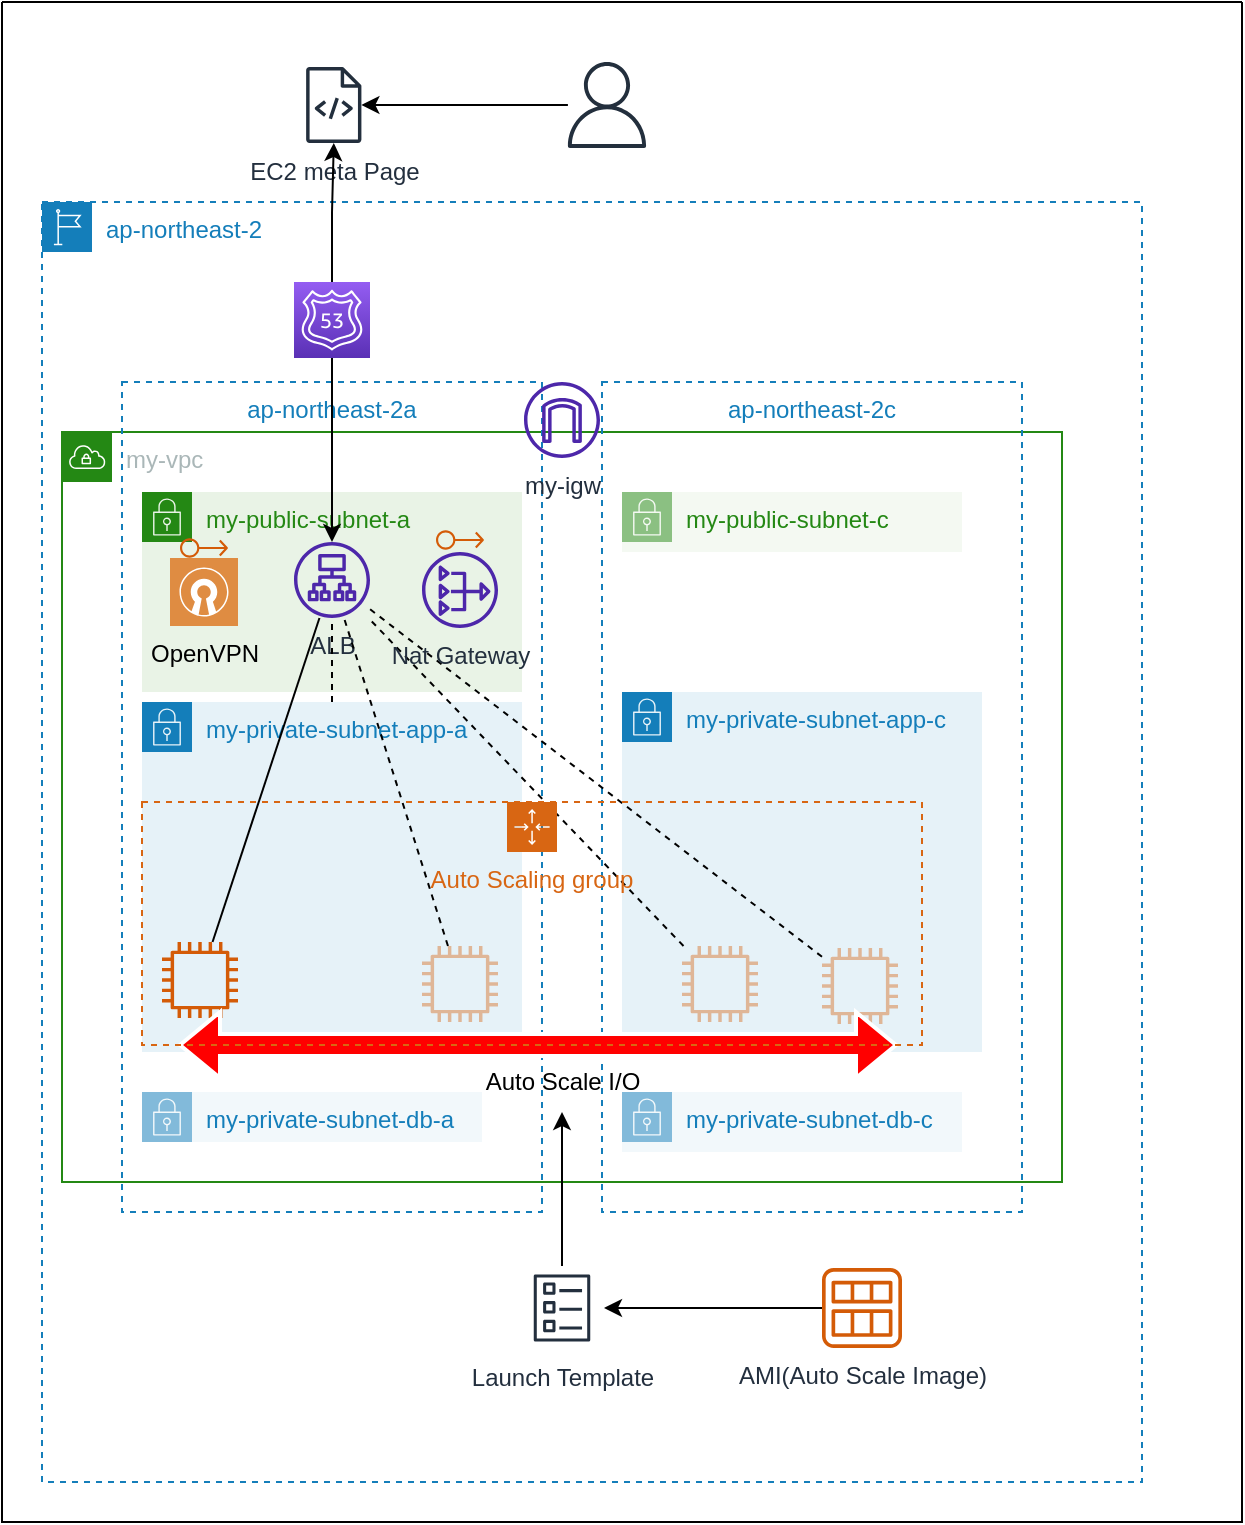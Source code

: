 <mxfile version="21.6.6" type="github">
  <diagram name="페이지-1" id="v46Kw6hZMWN8n9hihEqH">
    <mxGraphModel dx="674" dy="1111" grid="1" gridSize="10" guides="1" tooltips="1" connect="1" arrows="1" fold="1" page="1" pageScale="1" pageWidth="827" pageHeight="1169" math="0" shadow="0">
      <root>
        <mxCell id="0" />
        <mxCell id="1" parent="0" />
        <mxCell id="Re4XzMObqfCqmsB2IL9Q-99" value="" style="swimlane;startSize=0;" parent="1" vertex="1">
          <mxGeometry x="30" y="30" width="620" height="760" as="geometry" />
        </mxCell>
        <mxCell id="Re4XzMObqfCqmsB2IL9Q-1" value="ap-northeast-2" style="points=[[0,0],[0.25,0],[0.5,0],[0.75,0],[1,0],[1,0.25],[1,0.5],[1,0.75],[1,1],[0.75,1],[0.5,1],[0.25,1],[0,1],[0,0.75],[0,0.5],[0,0.25]];outlineConnect=0;gradientColor=none;html=1;whiteSpace=wrap;fontSize=12;fontStyle=0;container=1;pointerEvents=0;collapsible=0;recursiveResize=0;shape=mxgraph.aws4.group;grIcon=mxgraph.aws4.group_region;strokeColor=#147EBA;fillColor=none;verticalAlign=top;align=left;spacingLeft=30;fontColor=#147EBA;dashed=1;" parent="Re4XzMObqfCqmsB2IL9Q-99" vertex="1">
          <mxGeometry x="20" y="100" width="550" height="640" as="geometry" />
        </mxCell>
        <mxCell id="Re4XzMObqfCqmsB2IL9Q-2" value="my-vpc" style="points=[[0,0],[0.25,0],[0.5,0],[0.75,0],[1,0],[1,0.25],[1,0.5],[1,0.75],[1,1],[0.75,1],[0.5,1],[0.25,1],[0,1],[0,0.75],[0,0.5],[0,0.25]];outlineConnect=0;gradientColor=none;html=1;whiteSpace=wrap;fontSize=12;fontStyle=0;container=1;pointerEvents=0;collapsible=0;recursiveResize=0;shape=mxgraph.aws4.group;grIcon=mxgraph.aws4.group_vpc;strokeColor=#248814;fillColor=none;verticalAlign=top;align=left;spacingLeft=30;fontColor=#AAB7B8;dashed=0;" parent="Re4XzMObqfCqmsB2IL9Q-1" vertex="1">
          <mxGeometry x="10" y="115" width="500" height="375" as="geometry" />
        </mxCell>
        <mxCell id="Re4XzMObqfCqmsB2IL9Q-4" value="ap-northeast-2c" style="fillColor=none;strokeColor=#147EBA;dashed=1;verticalAlign=top;fontStyle=0;fontColor=#147EBA;whiteSpace=wrap;html=1;" parent="Re4XzMObqfCqmsB2IL9Q-2" vertex="1">
          <mxGeometry x="270" y="-25" width="210" height="415" as="geometry" />
        </mxCell>
        <mxCell id="Re4XzMObqfCqmsB2IL9Q-3" value="ap-northeast-2a" style="fillColor=none;strokeColor=#147EBA;dashed=1;verticalAlign=top;fontStyle=0;fontColor=#147EBA;whiteSpace=wrap;html=1;" parent="Re4XzMObqfCqmsB2IL9Q-2" vertex="1">
          <mxGeometry x="30" y="-25" width="210" height="415" as="geometry" />
        </mxCell>
        <mxCell id="Re4XzMObqfCqmsB2IL9Q-6" value="my-private-subnet-app-a" style="points=[[0,0],[0.25,0],[0.5,0],[0.75,0],[1,0],[1,0.25],[1,0.5],[1,0.75],[1,1],[0.75,1],[0.5,1],[0.25,1],[0,1],[0,0.75],[0,0.5],[0,0.25]];outlineConnect=0;gradientColor=none;html=1;whiteSpace=wrap;fontSize=12;fontStyle=0;container=1;pointerEvents=0;collapsible=0;recursiveResize=0;shape=mxgraph.aws4.group;grIcon=mxgraph.aws4.group_security_group;grStroke=0;strokeColor=#147EBA;fillColor=#E6F2F8;verticalAlign=top;align=left;spacingLeft=30;fontColor=#147EBA;dashed=0;" parent="Re4XzMObqfCqmsB2IL9Q-2" vertex="1">
          <mxGeometry x="40.0" y="135" width="190" height="175" as="geometry" />
        </mxCell>
        <mxCell id="Re4XzMObqfCqmsB2IL9Q-5" value="my-public-subnet-a" style="points=[[0,0],[0.25,0],[0.5,0],[0.75,0],[1,0],[1,0.25],[1,0.5],[1,0.75],[1,1],[0.75,1],[0.5,1],[0.25,1],[0,1],[0,0.75],[0,0.5],[0,0.25]];outlineConnect=0;gradientColor=none;html=1;whiteSpace=wrap;fontSize=12;fontStyle=0;container=1;pointerEvents=0;collapsible=0;recursiveResize=0;shape=mxgraph.aws4.group;grIcon=mxgraph.aws4.group_security_group;grStroke=0;strokeColor=#248814;fillColor=#E9F3E6;verticalAlign=top;align=left;spacingLeft=30;fontColor=#248814;dashed=0;" parent="Re4XzMObqfCqmsB2IL9Q-2" vertex="1">
          <mxGeometry x="40" y="30" width="190" height="100" as="geometry" />
        </mxCell>
        <mxCell id="whf_MD7dpo_F-JLpSCtN-2" value="ALB" style="sketch=0;outlineConnect=0;fontColor=#232F3E;gradientColor=none;fillColor=#4D27AA;strokeColor=none;dashed=0;verticalLabelPosition=bottom;verticalAlign=top;align=center;html=1;fontSize=12;fontStyle=0;aspect=fixed;pointerEvents=1;shape=mxgraph.aws4.application_load_balancer;" parent="Re4XzMObqfCqmsB2IL9Q-5" vertex="1">
          <mxGeometry x="76" y="25" width="38" height="38" as="geometry" />
        </mxCell>
        <mxCell id="SsbbniHf2b7JN2RgqCES-25" value="OpenVPN" style="sketch=0;pointerEvents=1;shadow=0;dashed=0;html=1;strokeColor=none;fillColor=#DF8C42;labelPosition=center;verticalLabelPosition=bottom;verticalAlign=top;align=center;outlineConnect=0;shape=mxgraph.veeam2.open_vpn;" vertex="1" parent="Re4XzMObqfCqmsB2IL9Q-5">
          <mxGeometry x="14" y="33" width="34" height="34" as="geometry" />
        </mxCell>
        <mxCell id="SsbbniHf2b7JN2RgqCES-27" value="" style="sketch=0;outlineConnect=0;fontColor=#232F3E;gradientColor=none;fillColor=#D45B07;strokeColor=none;dashed=0;verticalLabelPosition=bottom;verticalAlign=top;align=center;html=1;fontSize=12;fontStyle=0;aspect=fixed;pointerEvents=1;shape=mxgraph.aws4.elastic_ip_address;" vertex="1" parent="Re4XzMObqfCqmsB2IL9Q-5">
          <mxGeometry x="147" y="19" width="24" height="10" as="geometry" />
        </mxCell>
        <mxCell id="SsbbniHf2b7JN2RgqCES-29" value="" style="sketch=0;outlineConnect=0;fontColor=#232F3E;gradientColor=none;fillColor=#D45B07;strokeColor=none;dashed=0;verticalLabelPosition=bottom;verticalAlign=top;align=center;html=1;fontSize=12;fontStyle=0;aspect=fixed;pointerEvents=1;shape=mxgraph.aws4.elastic_ip_address;" vertex="1" parent="Re4XzMObqfCqmsB2IL9Q-5">
          <mxGeometry x="19" y="23" width="24" height="10" as="geometry" />
        </mxCell>
        <mxCell id="Re4XzMObqfCqmsB2IL9Q-7" value="my-private-subnet-db-a" style="points=[[0,0],[0.25,0],[0.5,0],[0.75,0],[1,0],[1,0.25],[1,0.5],[1,0.75],[1,1],[0.75,1],[0.5,1],[0.25,1],[0,1],[0,0.75],[0,0.5],[0,0.25]];outlineConnect=0;gradientColor=none;html=1;whiteSpace=wrap;fontSize=12;fontStyle=0;container=1;pointerEvents=0;collapsible=0;recursiveResize=0;shape=mxgraph.aws4.group;grIcon=mxgraph.aws4.group_security_group;grStroke=0;strokeColor=#147EBA;fillColor=#E6F2F8;verticalAlign=top;align=left;spacingLeft=30;fontColor=#147EBA;dashed=0;opacity=50;" parent="Re4XzMObqfCqmsB2IL9Q-2" vertex="1">
          <mxGeometry x="40" y="330" width="170" height="25" as="geometry" />
        </mxCell>
        <mxCell id="Re4XzMObqfCqmsB2IL9Q-8" value="my-public-subnet-c" style="points=[[0,0],[0.25,0],[0.5,0],[0.75,0],[1,0],[1,0.25],[1,0.5],[1,0.75],[1,1],[0.75,1],[0.5,1],[0.25,1],[0,1],[0,0.75],[0,0.5],[0,0.25]];outlineConnect=0;gradientColor=none;html=1;whiteSpace=wrap;fontSize=12;fontStyle=0;container=1;pointerEvents=0;collapsible=0;recursiveResize=0;shape=mxgraph.aws4.group;grIcon=mxgraph.aws4.group_security_group;grStroke=0;strokeColor=#248814;fillColor=#E9F3E6;verticalAlign=top;align=left;spacingLeft=30;fontColor=#248814;dashed=0;opacity=50;" parent="Re4XzMObqfCqmsB2IL9Q-2" vertex="1">
          <mxGeometry x="280" y="30" width="170" height="30" as="geometry" />
        </mxCell>
        <mxCell id="Re4XzMObqfCqmsB2IL9Q-10" value="my-private-subnet-app-c" style="points=[[0,0],[0.25,0],[0.5,0],[0.75,0],[1,0],[1,0.25],[1,0.5],[1,0.75],[1,1],[0.75,1],[0.5,1],[0.25,1],[0,1],[0,0.75],[0,0.5],[0,0.25]];outlineConnect=0;gradientColor=none;html=1;whiteSpace=wrap;fontSize=12;fontStyle=0;container=1;pointerEvents=0;collapsible=0;recursiveResize=0;shape=mxgraph.aws4.group;grIcon=mxgraph.aws4.group_security_group;grStroke=0;strokeColor=#147EBA;fillColor=#E6F2F8;verticalAlign=top;align=left;spacingLeft=30;fontColor=#147EBA;dashed=0;" parent="Re4XzMObqfCqmsB2IL9Q-2" vertex="1">
          <mxGeometry x="280" y="130" width="180" height="180" as="geometry" />
        </mxCell>
        <mxCell id="Re4XzMObqfCqmsB2IL9Q-11" value="my-private-subnet-db-c" style="points=[[0,0],[0.25,0],[0.5,0],[0.75,0],[1,0],[1,0.25],[1,0.5],[1,0.75],[1,1],[0.75,1],[0.5,1],[0.25,1],[0,1],[0,0.75],[0,0.5],[0,0.25]];outlineConnect=0;gradientColor=none;html=1;whiteSpace=wrap;fontSize=12;fontStyle=0;container=1;pointerEvents=0;collapsible=0;recursiveResize=0;shape=mxgraph.aws4.group;grIcon=mxgraph.aws4.group_security_group;grStroke=0;strokeColor=#147EBA;fillColor=#E6F2F8;verticalAlign=top;align=left;spacingLeft=30;fontColor=#147EBA;dashed=0;opacity=50;" parent="Re4XzMObqfCqmsB2IL9Q-2" vertex="1">
          <mxGeometry x="280" y="330" width="170" height="30" as="geometry" />
        </mxCell>
        <mxCell id="SsbbniHf2b7JN2RgqCES-6" value="" style="sketch=0;outlineConnect=0;fontColor=#232F3E;gradientColor=none;fillColor=#D45B07;strokeColor=none;dashed=0;verticalLabelPosition=bottom;verticalAlign=top;align=center;html=1;fontSize=12;fontStyle=0;aspect=fixed;pointerEvents=1;shape=mxgraph.aws4.instance2;opacity=40;" vertex="1" parent="Re4XzMObqfCqmsB2IL9Q-2">
          <mxGeometry x="310" y="257" width="38" height="38" as="geometry" />
        </mxCell>
        <mxCell id="SsbbniHf2b7JN2RgqCES-9" value="" style="endArrow=none;dashed=1;html=1;rounded=0;" edge="1" parent="Re4XzMObqfCqmsB2IL9Q-2" source="Re4XzMObqfCqmsB2IL9Q-6" target="whf_MD7dpo_F-JLpSCtN-2">
          <mxGeometry width="50" height="50" relative="1" as="geometry">
            <mxPoint x="144" y="185" as="sourcePoint" />
            <mxPoint x="141" y="143" as="targetPoint" />
          </mxGeometry>
        </mxCell>
        <mxCell id="SsbbniHf2b7JN2RgqCES-4" value="" style="sketch=0;outlineConnect=0;fontColor=#232F3E;gradientColor=none;fillColor=#D45B07;strokeColor=none;dashed=0;verticalLabelPosition=bottom;verticalAlign=top;align=center;html=1;fontSize=12;fontStyle=0;aspect=fixed;pointerEvents=1;shape=mxgraph.aws4.instance2;" vertex="1" parent="Re4XzMObqfCqmsB2IL9Q-2">
          <mxGeometry x="50" y="255" width="38" height="38" as="geometry" />
        </mxCell>
        <mxCell id="SsbbniHf2b7JN2RgqCES-7" value="" style="endArrow=none;html=1;rounded=0;" edge="1" parent="Re4XzMObqfCqmsB2IL9Q-2" source="SsbbniHf2b7JN2RgqCES-4" target="whf_MD7dpo_F-JLpSCtN-2">
          <mxGeometry width="50" height="50" relative="1" as="geometry">
            <mxPoint x="80" y="325" as="sourcePoint" />
            <mxPoint x="130" y="140" as="targetPoint" />
          </mxGeometry>
        </mxCell>
        <mxCell id="SsbbniHf2b7JN2RgqCES-22" value="" style="endArrow=none;dashed=1;html=1;rounded=0;" edge="1" parent="Re4XzMObqfCqmsB2IL9Q-2" source="SsbbniHf2b7JN2RgqCES-6" target="whf_MD7dpo_F-JLpSCtN-2">
          <mxGeometry width="50" height="50" relative="1" as="geometry">
            <mxPoint x="253" y="500" as="sourcePoint" />
            <mxPoint x="201" y="338" as="targetPoint" />
          </mxGeometry>
        </mxCell>
        <mxCell id="SsbbniHf2b7JN2RgqCES-23" value="" style="sketch=0;outlineConnect=0;fontColor=#232F3E;gradientColor=none;fillColor=#D45B07;strokeColor=none;dashed=0;verticalLabelPosition=bottom;verticalAlign=top;align=center;html=1;fontSize=12;fontStyle=0;aspect=fixed;pointerEvents=1;shape=mxgraph.aws4.instance2;opacity=40;" vertex="1" parent="Re4XzMObqfCqmsB2IL9Q-2">
          <mxGeometry x="380" y="258" width="38" height="38" as="geometry" />
        </mxCell>
        <mxCell id="SsbbniHf2b7JN2RgqCES-24" value="" style="endArrow=none;dashed=1;html=1;rounded=0;" edge="1" parent="Re4XzMObqfCqmsB2IL9Q-2" source="SsbbniHf2b7JN2RgqCES-23" target="whf_MD7dpo_F-JLpSCtN-2">
          <mxGeometry width="50" height="50" relative="1" as="geometry">
            <mxPoint x="341" y="275" as="sourcePoint" />
            <mxPoint x="183" y="103" as="targetPoint" />
          </mxGeometry>
        </mxCell>
        <mxCell id="SsbbniHf2b7JN2RgqCES-8" value="" style="endArrow=none;dashed=1;html=1;rounded=0;" edge="1" parent="Re4XzMObqfCqmsB2IL9Q-2" source="SsbbniHf2b7JN2RgqCES-5" target="whf_MD7dpo_F-JLpSCtN-2">
          <mxGeometry width="50" height="50" relative="1" as="geometry">
            <mxPoint x="150" y="165" as="sourcePoint" />
            <mxPoint x="200" y="115" as="targetPoint" />
          </mxGeometry>
        </mxCell>
        <mxCell id="SsbbniHf2b7JN2RgqCES-12" value="" style="shape=flexArrow;endArrow=classic;startArrow=classic;html=1;rounded=0;strokeColor=#ffffff;strokeWidth=2;fillColor=#ff0000;" edge="1" parent="Re4XzMObqfCqmsB2IL9Q-2">
          <mxGeometry width="100" height="100" relative="1" as="geometry">
            <mxPoint x="58" y="306.5" as="sourcePoint" />
            <mxPoint x="418" y="306.5" as="targetPoint" />
          </mxGeometry>
        </mxCell>
        <mxCell id="SsbbniHf2b7JN2RgqCES-15" value="Auto Scaling group" style="points=[[0,0],[0.25,0],[0.5,0],[0.75,0],[1,0],[1,0.25],[1,0.5],[1,0.75],[1,1],[0.75,1],[0.5,1],[0.25,1],[0,1],[0,0.75],[0,0.5],[0,0.25]];outlineConnect=0;gradientColor=none;html=1;whiteSpace=wrap;fontSize=12;fontStyle=0;container=1;pointerEvents=0;collapsible=0;recursiveResize=0;shape=mxgraph.aws4.groupCenter;grIcon=mxgraph.aws4.group_auto_scaling_group;grStroke=1;strokeColor=#D86613;fillColor=none;verticalAlign=top;align=center;fontColor=#D86613;dashed=1;spacingTop=25;" vertex="1" parent="Re4XzMObqfCqmsB2IL9Q-2">
          <mxGeometry x="40" y="185" width="390" height="121.5" as="geometry" />
        </mxCell>
        <mxCell id="SsbbniHf2b7JN2RgqCES-5" value="" style="sketch=0;outlineConnect=0;fontColor=#232F3E;gradientColor=none;fillColor=#D45B07;strokeColor=none;dashed=0;verticalLabelPosition=bottom;verticalAlign=top;align=center;html=1;fontSize=12;fontStyle=0;aspect=fixed;pointerEvents=1;shape=mxgraph.aws4.instance2;opacity=40;" vertex="1" parent="SsbbniHf2b7JN2RgqCES-15">
          <mxGeometry x="140" y="72" width="38" height="38" as="geometry" />
        </mxCell>
        <mxCell id="SsbbniHf2b7JN2RgqCES-13" value="Auto Scale I/O" style="text;html=1;strokeColor=none;fillColor=none;align=center;verticalAlign=middle;whiteSpace=wrap;rounded=0;" vertex="1" parent="Re4XzMObqfCqmsB2IL9Q-2">
          <mxGeometry x="196.5" y="310" width="107" height="30" as="geometry" />
        </mxCell>
        <mxCell id="SsbbniHf2b7JN2RgqCES-26" value="Nat Gateway" style="sketch=0;outlineConnect=0;fontColor=#232F3E;gradientColor=none;fillColor=#4D27AA;strokeColor=none;dashed=0;verticalLabelPosition=bottom;verticalAlign=top;align=center;html=1;fontSize=12;fontStyle=0;aspect=fixed;pointerEvents=1;shape=mxgraph.aws4.nat_gateway;" vertex="1" parent="Re4XzMObqfCqmsB2IL9Q-2">
          <mxGeometry x="180" y="60" width="38" height="38" as="geometry" />
        </mxCell>
        <mxCell id="Re4XzMObqfCqmsB2IL9Q-41" value="my-igw" style="sketch=0;outlineConnect=0;fontColor=#232F3E;gradientColor=none;fillColor=#4D27AA;strokeColor=none;dashed=0;verticalLabelPosition=bottom;verticalAlign=top;align=center;html=1;fontSize=12;fontStyle=0;aspect=fixed;pointerEvents=1;shape=mxgraph.aws4.internet_gateway;" parent="Re4XzMObqfCqmsB2IL9Q-1" vertex="1">
          <mxGeometry x="241" y="90" width="38" height="38" as="geometry" />
        </mxCell>
        <mxCell id="SsbbniHf2b7JN2RgqCES-14" style="edgeStyle=orthogonalEdgeStyle;rounded=0;orthogonalLoop=1;jettySize=auto;html=1;" edge="1" parent="Re4XzMObqfCqmsB2IL9Q-1" source="SsbbniHf2b7JN2RgqCES-1" target="SsbbniHf2b7JN2RgqCES-13">
          <mxGeometry relative="1" as="geometry" />
        </mxCell>
        <mxCell id="SsbbniHf2b7JN2RgqCES-1" value="Launch Template" style="sketch=0;outlineConnect=0;fontColor=#232F3E;gradientColor=none;strokeColor=#232F3E;fillColor=#ffffff;dashed=0;verticalLabelPosition=bottom;verticalAlign=top;align=center;html=1;fontSize=12;fontStyle=0;aspect=fixed;shape=mxgraph.aws4.resourceIcon;resIcon=mxgraph.aws4.template;" vertex="1" parent="Re4XzMObqfCqmsB2IL9Q-1">
          <mxGeometry x="239" y="532" width="42" height="42" as="geometry" />
        </mxCell>
        <mxCell id="SsbbniHf2b7JN2RgqCES-3" style="edgeStyle=orthogonalEdgeStyle;rounded=0;orthogonalLoop=1;jettySize=auto;html=1;" edge="1" parent="Re4XzMObqfCqmsB2IL9Q-1" source="SsbbniHf2b7JN2RgqCES-2" target="SsbbniHf2b7JN2RgqCES-1">
          <mxGeometry relative="1" as="geometry" />
        </mxCell>
        <mxCell id="SsbbniHf2b7JN2RgqCES-2" value="AMI(Auto Scale Image)" style="sketch=0;outlineConnect=0;fontColor=#232F3E;gradientColor=none;fillColor=#D45B07;strokeColor=none;dashed=0;verticalLabelPosition=bottom;verticalAlign=top;align=center;html=1;fontSize=12;fontStyle=0;aspect=fixed;pointerEvents=1;shape=mxgraph.aws4.ami;" vertex="1" parent="Re4XzMObqfCqmsB2IL9Q-1">
          <mxGeometry x="390" y="533" width="40" height="40" as="geometry" />
        </mxCell>
        <mxCell id="SsbbniHf2b7JN2RgqCES-21" style="edgeStyle=orthogonalEdgeStyle;rounded=0;orthogonalLoop=1;jettySize=auto;html=1;" edge="1" parent="Re4XzMObqfCqmsB2IL9Q-1" source="SsbbniHf2b7JN2RgqCES-10" target="whf_MD7dpo_F-JLpSCtN-2">
          <mxGeometry relative="1" as="geometry" />
        </mxCell>
        <mxCell id="SsbbniHf2b7JN2RgqCES-10" value="" style="sketch=0;points=[[0,0,0],[0.25,0,0],[0.5,0,0],[0.75,0,0],[1,0,0],[0,1,0],[0.25,1,0],[0.5,1,0],[0.75,1,0],[1,1,0],[0,0.25,0],[0,0.5,0],[0,0.75,0],[1,0.25,0],[1,0.5,0],[1,0.75,0]];outlineConnect=0;fontColor=#232F3E;gradientColor=#945DF2;gradientDirection=north;fillColor=#5A30B5;strokeColor=#ffffff;dashed=0;verticalLabelPosition=bottom;verticalAlign=top;align=center;html=1;fontSize=12;fontStyle=0;aspect=fixed;shape=mxgraph.aws4.resourceIcon;resIcon=mxgraph.aws4.route_53;" vertex="1" parent="Re4XzMObqfCqmsB2IL9Q-1">
          <mxGeometry x="126" y="40" width="38" height="38" as="geometry" />
        </mxCell>
        <mxCell id="SsbbniHf2b7JN2RgqCES-16" value="EC2 meta Page" style="sketch=0;outlineConnect=0;fontColor=#232F3E;gradientColor=none;fillColor=#232F3D;strokeColor=none;dashed=0;verticalLabelPosition=bottom;verticalAlign=top;align=center;html=1;fontSize=12;fontStyle=0;aspect=fixed;pointerEvents=1;shape=mxgraph.aws4.source_code;" vertex="1" parent="Re4XzMObqfCqmsB2IL9Q-99">
          <mxGeometry x="152" y="32.5" width="27.77" height="38" as="geometry" />
        </mxCell>
        <mxCell id="SsbbniHf2b7JN2RgqCES-18" style="edgeStyle=orthogonalEdgeStyle;rounded=0;orthogonalLoop=1;jettySize=auto;html=1;" edge="1" parent="Re4XzMObqfCqmsB2IL9Q-99" source="SsbbniHf2b7JN2RgqCES-17" target="SsbbniHf2b7JN2RgqCES-16">
          <mxGeometry relative="1" as="geometry" />
        </mxCell>
        <mxCell id="SsbbniHf2b7JN2RgqCES-17" value="" style="sketch=0;outlineConnect=0;fontColor=#232F3E;gradientColor=none;fillColor=#232F3D;strokeColor=none;dashed=0;verticalLabelPosition=bottom;verticalAlign=top;align=center;html=1;fontSize=12;fontStyle=0;aspect=fixed;pointerEvents=1;shape=mxgraph.aws4.user;" vertex="1" parent="Re4XzMObqfCqmsB2IL9Q-99">
          <mxGeometry x="281" y="30" width="43" height="43" as="geometry" />
        </mxCell>
        <mxCell id="SsbbniHf2b7JN2RgqCES-20" style="edgeStyle=orthogonalEdgeStyle;rounded=0;orthogonalLoop=1;jettySize=auto;html=1;" edge="1" parent="Re4XzMObqfCqmsB2IL9Q-99" source="SsbbniHf2b7JN2RgqCES-10" target="SsbbniHf2b7JN2RgqCES-16">
          <mxGeometry relative="1" as="geometry" />
        </mxCell>
      </root>
    </mxGraphModel>
  </diagram>
</mxfile>
